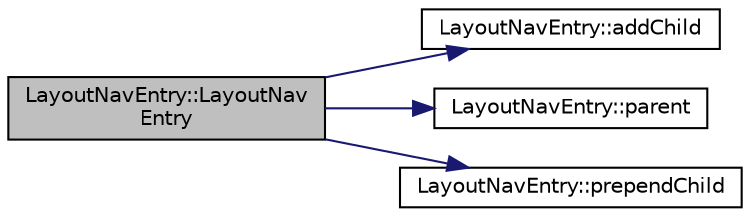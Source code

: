 digraph "LayoutNavEntry::LayoutNavEntry"
{
 // LATEX_PDF_SIZE
  edge [fontname="Helvetica",fontsize="10",labelfontname="Helvetica",labelfontsize="10"];
  node [fontname="Helvetica",fontsize="10",shape=record];
  rankdir="LR";
  Node1 [label="LayoutNavEntry::LayoutNav\lEntry",height=0.2,width=0.4,color="black", fillcolor="grey75", style="filled", fontcolor="black",tooltip=" "];
  Node1 -> Node2 [color="midnightblue",fontsize="10",style="solid",fontname="Helvetica"];
  Node2 [label="LayoutNavEntry::addChild",height=0.2,width=0.4,color="black", fillcolor="white", style="filled",URL="$structLayoutNavEntry.html#a17dc5d09c4df07c0d49275ed2d95e789",tooltip=" "];
  Node1 -> Node3 [color="midnightblue",fontsize="10",style="solid",fontname="Helvetica"];
  Node3 [label="LayoutNavEntry::parent",height=0.2,width=0.4,color="black", fillcolor="white", style="filled",URL="$structLayoutNavEntry.html#a61a2adf7ec0abb42e49fa07b77eb1690",tooltip=" "];
  Node1 -> Node4 [color="midnightblue",fontsize="10",style="solid",fontname="Helvetica"];
  Node4 [label="LayoutNavEntry::prependChild",height=0.2,width=0.4,color="black", fillcolor="white", style="filled",URL="$structLayoutNavEntry.html#a39a0c214375c9766d91d79ef80365ab6",tooltip=" "];
}
